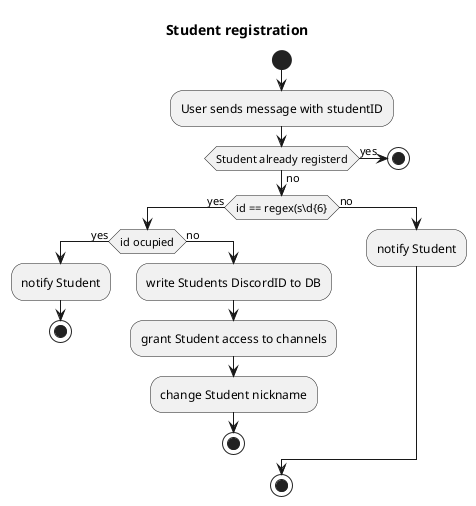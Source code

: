@startuml
title Student registration
start
:User sends message with studentID;
if (Student already registerd) then (yes)
    stop
else (no)
    if (id == regex(s\d{6}) then (yes)
        if (id ocupied) then (yes)
            :notify Student;
            stop
        else (no)
            :write Students DiscordID to DB;
            :grant Student access to channels;
            :change Student nickname;
            stop
        endif
    else (no)
        :notify Student;
    endif
endif
stop
@enduml
